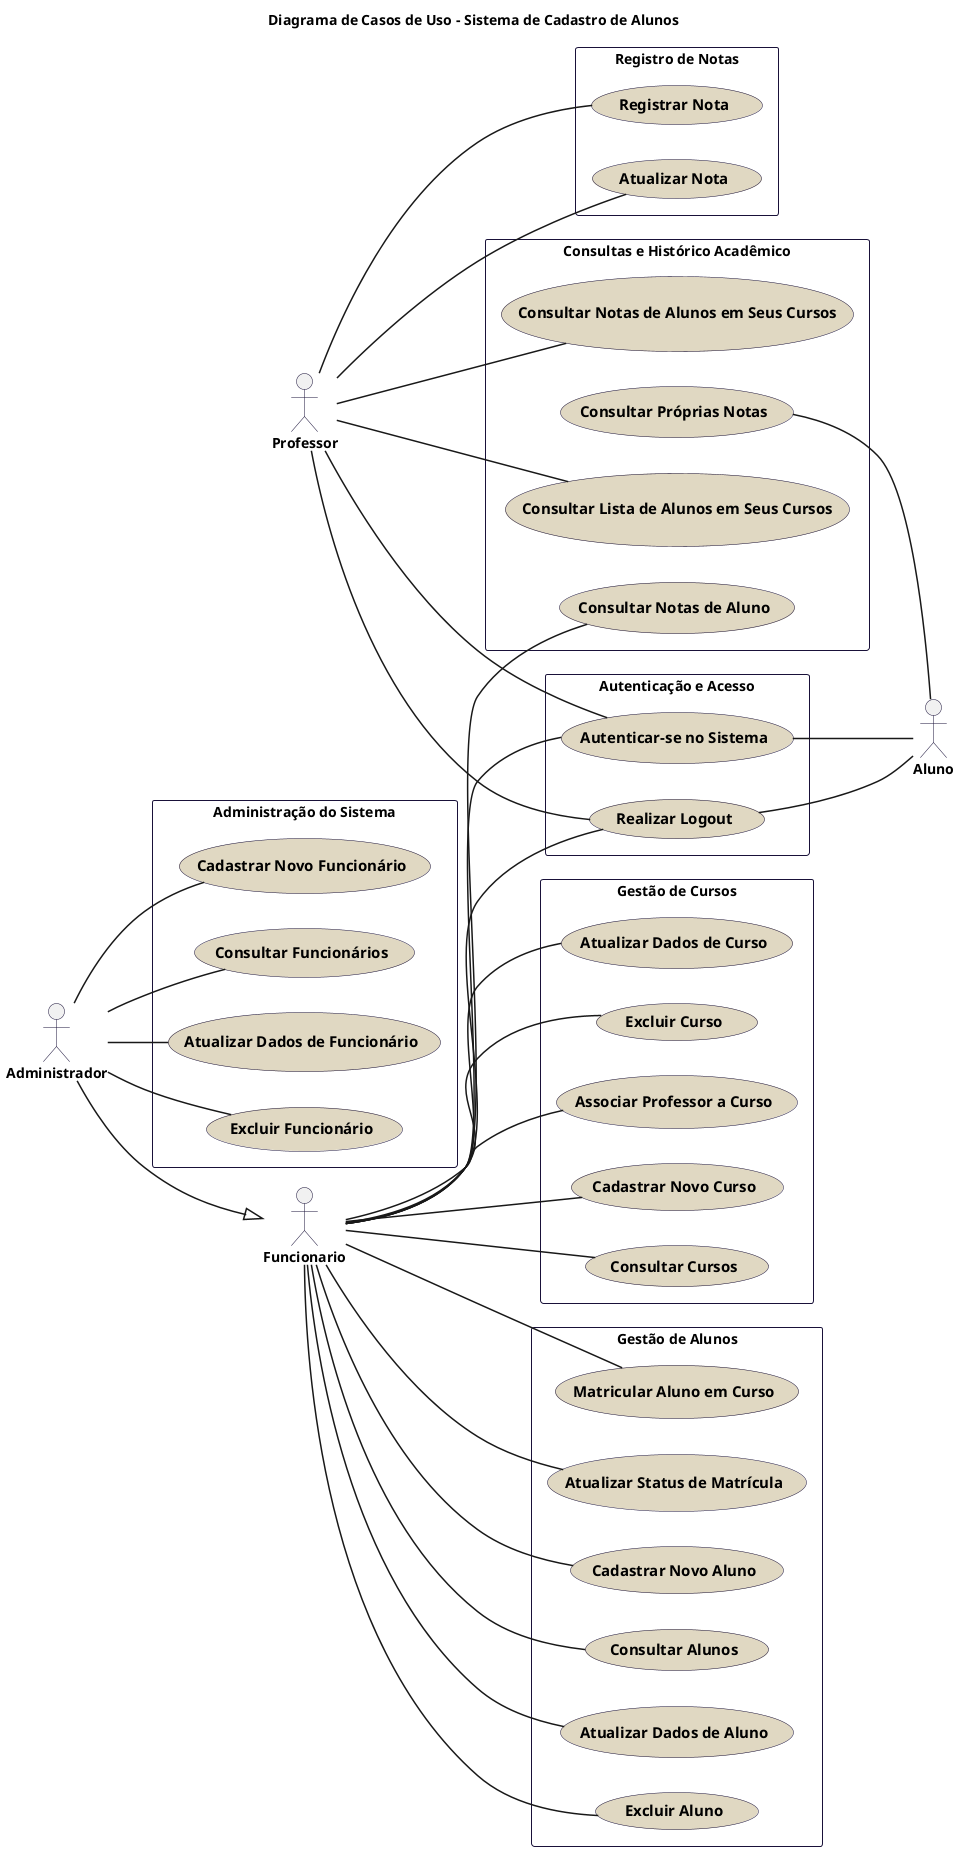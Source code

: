 @startuml

left to right direction
title Diagrama de Casos de Uso - Sistema de Cadastro de Alunos


skinparam packageStyle rectangle

skinparam actorBorderColor #191139
skinparam actorFontStyle bold


skinparam usecaseBorderColor #191139
skinparam usecaseFontSize 15
skinparam usecaseFontStyle bold
skinparam usecaseBackgroundColor #E0D8C2

skinparam packageBorderColor #191139
skinparam packageFontSize 15
skinparam packageFontStyle bold


skinparam arrowThickness 1.5
skinparam arrowFontColor #607D8B
skinparam arrowFontSize 14 


actor Funcionario
actor Administrador
actor Professor

Administrador --|> Funcionario


package "Autenticação e Acesso" {
  usecase "Autenticar-se no Sistema" as UC_AutenticarNoSistema
  usecase "Realizar Logout" as UC_RealizarLogout
}

package "Administração do Sistema" {
  usecase "Cadastrar Novo Funcionário" as UC_CadastrarFuncionario
  usecase "Consultar Funcionários" as UC_ListarFuncionarios
  usecase "Atualizar Dados de Funcionário" as UC_AtualizarFuncionario
  usecase "Excluir Funcionário" as UC_ExcluirFuncionario
}

package "Gestão de Alunos" {
  usecase "Cadastrar Novo Aluno" as UC_CadastrarAluno
  usecase "Consultar Alunos" as UC_ListarAlunos
  usecase "Atualizar Dados de Aluno" as UC_AtualizarDadosAlunoPorFunc
  usecase "Excluir Aluno" as UC_ExcluirAluno
  usecase "Matricular Aluno em Curso" as UC_MatricularAlunoEmCurso
  usecase "Atualizar Status de Matrícula" as UC_AtualizarStatusMatricula
}

package "Gestão de Cursos" {
  usecase "Cadastrar Novo Curso" as UC_CadastrarCurso
  usecase "Consultar Cursos" as UC_ListarCursos
  usecase "Atualizar Dados de Curso" as UC_AtualizarDadosCurso
  usecase "Excluir Curso" as UC_ExcluirCurso
  usecase "Associar Professor a Curso" as UC_AssociarProfessorAoCurso
}

package "Registro de Notas" {
  usecase "Registrar Nota" as UC_RegistrarNota
  usecase "Atualizar Nota" as UC_AtualizarNota
}

package "Consultas e Histórico Acadêmico" {
  usecase "Consultar Notas de Aluno" as UC_FuncConsultarNotasAluno
  usecase "Consultar Próprias Notas" as UC_AlunoConsultarPropriasNotas
  usecase "Consultar Notas de Alunos em Seus Cursos" as UC_ProfConsultarNotasAlunosCursos
  usecase "Consultar Lista de Alunos em Seus Cursos" as UC_ProfConsultarListaAlunosCursos
}


Funcionario -- UC_AutenticarNoSistema
Funcionario -- UC_RealizarLogout
Professor -- UC_AutenticarNoSistema
Professor -- UC_RealizarLogout

Administrador -- UC_CadastrarFuncionario
Administrador -- UC_ListarFuncionarios
Administrador -- UC_AtualizarFuncionario
Administrador -- UC_ExcluirFuncionario

Funcionario -- UC_CadastrarAluno
Funcionario -- UC_ListarAlunos
Funcionario -- UC_AtualizarDadosAlunoPorFunc
Funcionario -- UC_ExcluirAluno
Funcionario -- UC_MatricularAlunoEmCurso
Funcionario -- UC_AtualizarStatusMatricula

Funcionario -- UC_CadastrarCurso
Funcionario -- UC_ListarCursos
Funcionario -- UC_AtualizarDadosCurso
Funcionario -- UC_ExcluirCurso
Funcionario -- UC_AssociarProfessorAoCurso

Professor -- UC_RegistrarNota
Professor -- UC_AtualizarNota


Funcionario -- UC_FuncConsultarNotasAluno
Professor -- UC_ProfConsultarNotasAlunosCursos
Professor -- UC_ProfConsultarListaAlunosCursos


actor Aluno


UC_AutenticarNoSistema -- Aluno
UC_RealizarLogout -- Aluno
UC_AlunoConsultarPropriasNotas -- Aluno

@enduml